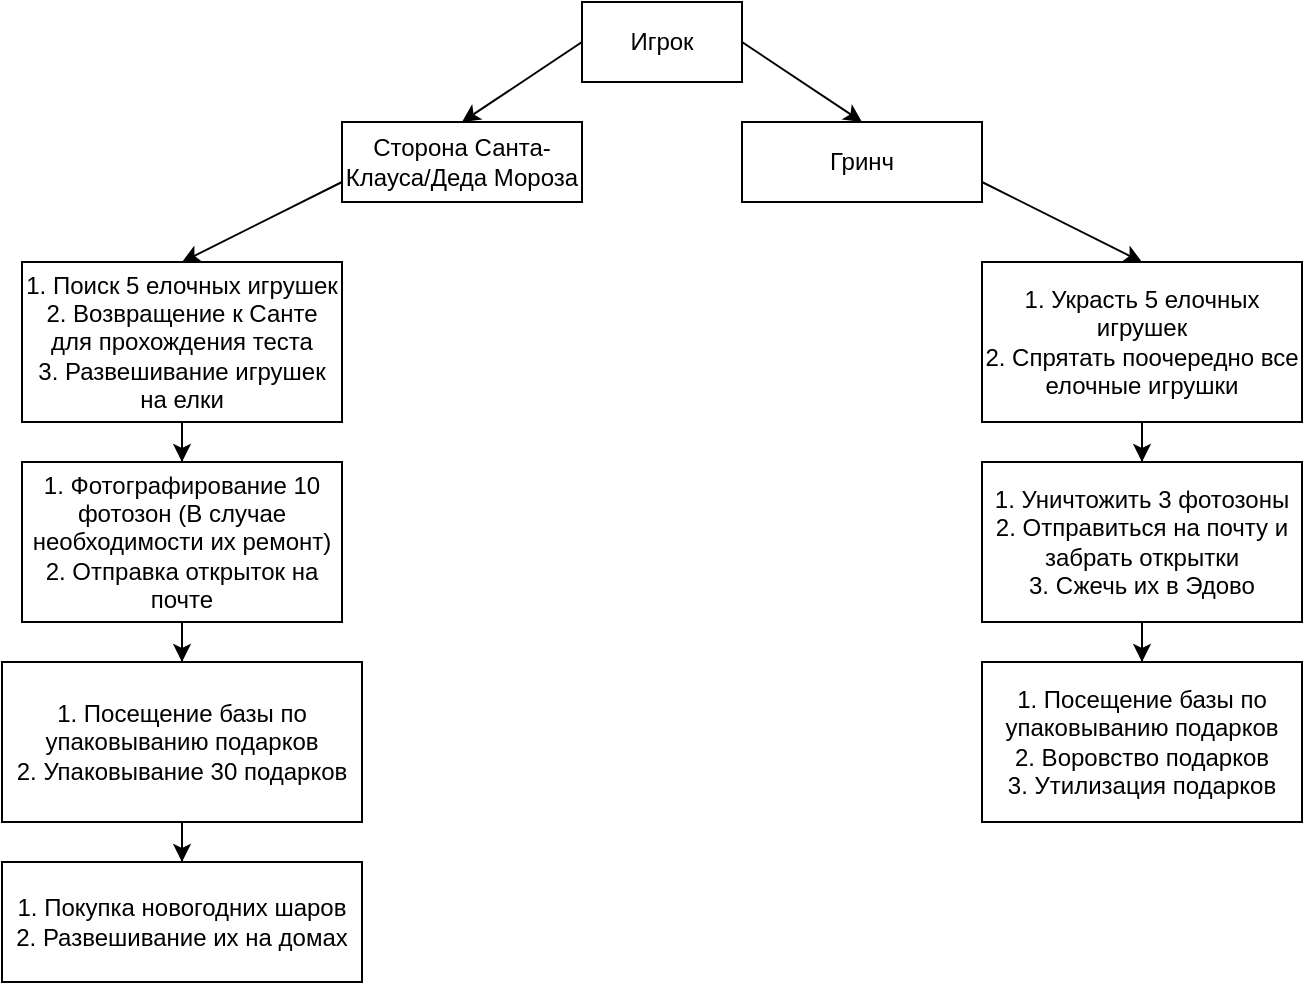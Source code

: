 <mxfile version="14.0.1" type="github"><diagram id="dvMvREgGdJZI3xQe4F_5" name="Page-1"><mxGraphModel dx="981" dy="486" grid="1" gridSize="10" guides="1" tooltips="1" connect="1" arrows="1" fold="1" page="1" pageScale="1" pageWidth="850" pageHeight="1100" math="0" shadow="0"><root><mxCell id="0"/><mxCell id="1" parent="0"/><mxCell id="u1FZ4RuDmFoGMgoN36QM-33" value="" style="endArrow=classic;html=1;exitX=1;exitY=0.75;exitDx=0;exitDy=0;" edge="1" parent="1" source="u1FZ4RuDmFoGMgoN36QM-2"><mxGeometry width="50" height="50" relative="1" as="geometry"><mxPoint x="600" y="140" as="sourcePoint"/><mxPoint x="680" y="140" as="targetPoint"/></mxGeometry></mxCell><mxCell id="u1FZ4RuDmFoGMgoN36QM-2" value="Гринч" style="rounded=0;whiteSpace=wrap;html=1;" vertex="1" parent="1"><mxGeometry x="480" y="70" width="120" height="40" as="geometry"/></mxCell><mxCell id="u1FZ4RuDmFoGMgoN36QM-3" value="Сторона Санта-Клауса/Деда Мороза" style="rounded=0;whiteSpace=wrap;html=1;" vertex="1" parent="1"><mxGeometry x="280" y="70" width="120" height="40" as="geometry"/></mxCell><mxCell id="u1FZ4RuDmFoGMgoN36QM-9" value="Игрок" style="rounded=0;whiteSpace=wrap;html=1;" vertex="1" parent="1"><mxGeometry x="400" y="10" width="80" height="40" as="geometry"/></mxCell><mxCell id="u1FZ4RuDmFoGMgoN36QM-17" style="edgeStyle=orthogonalEdgeStyle;rounded=0;orthogonalLoop=1;jettySize=auto;html=1;entryX=0.5;entryY=0;entryDx=0;entryDy=0;" edge="1" parent="1" source="u1FZ4RuDmFoGMgoN36QM-14" target="u1FZ4RuDmFoGMgoN36QM-16"><mxGeometry relative="1" as="geometry"/></mxCell><mxCell id="u1FZ4RuDmFoGMgoN36QM-14" value="1. Поиск 5 елочных игрушек&lt;br&gt;2. Возвращение к Санте для прохождения теста&lt;br&gt;3. Развешивание игрушек на елки" style="rounded=0;whiteSpace=wrap;html=1;" vertex="1" parent="1"><mxGeometry x="120" y="140" width="160" height="80" as="geometry"/></mxCell><mxCell id="u1FZ4RuDmFoGMgoN36QM-19" style="edgeStyle=orthogonalEdgeStyle;rounded=0;orthogonalLoop=1;jettySize=auto;html=1;entryX=0.5;entryY=0;entryDx=0;entryDy=0;" edge="1" parent="1" source="u1FZ4RuDmFoGMgoN36QM-16" target="u1FZ4RuDmFoGMgoN36QM-18"><mxGeometry relative="1" as="geometry"/></mxCell><mxCell id="u1FZ4RuDmFoGMgoN36QM-16" value="1. Фотографирование 10 фотозон (В случае необходимости их ремонт)&lt;br&gt;2. Отправка открыток на почте" style="rounded=0;whiteSpace=wrap;html=1;" vertex="1" parent="1"><mxGeometry x="120" y="240" width="160" height="80" as="geometry"/></mxCell><mxCell id="u1FZ4RuDmFoGMgoN36QM-21" style="edgeStyle=orthogonalEdgeStyle;rounded=0;orthogonalLoop=1;jettySize=auto;html=1;" edge="1" parent="1" source="u1FZ4RuDmFoGMgoN36QM-18" target="u1FZ4RuDmFoGMgoN36QM-20"><mxGeometry relative="1" as="geometry"/></mxCell><mxCell id="u1FZ4RuDmFoGMgoN36QM-18" value="1. Посещение базы по упаковыванию подарков&lt;br&gt;2. Упаковывание 30 подарков" style="rounded=0;whiteSpace=wrap;html=1;" vertex="1" parent="1"><mxGeometry x="110" y="340" width="180" height="80" as="geometry"/></mxCell><mxCell id="u1FZ4RuDmFoGMgoN36QM-20" value="1. Покупка новогодних шаров&lt;br&gt;2. Развешивание их на домах" style="rounded=0;whiteSpace=wrap;html=1;" vertex="1" parent="1"><mxGeometry x="110" y="440" width="180" height="60" as="geometry"/></mxCell><mxCell id="u1FZ4RuDmFoGMgoN36QM-38" style="edgeStyle=orthogonalEdgeStyle;rounded=0;orthogonalLoop=1;jettySize=auto;html=1;entryX=0.5;entryY=0;entryDx=0;entryDy=0;" edge="1" parent="1" source="u1FZ4RuDmFoGMgoN36QM-22" target="u1FZ4RuDmFoGMgoN36QM-37"><mxGeometry relative="1" as="geometry"/></mxCell><mxCell id="u1FZ4RuDmFoGMgoN36QM-22" value="1. Украсть 5 елочных игрушек&lt;br&gt;2. Спрятать поочередно все елочные игрушки" style="rounded=0;whiteSpace=wrap;html=1;" vertex="1" parent="1"><mxGeometry x="600" y="140" width="160" height="80" as="geometry"/></mxCell><mxCell id="u1FZ4RuDmFoGMgoN36QM-29" value="" style="endArrow=classic;html=1;entryX=0.5;entryY=0;entryDx=0;entryDy=0;exitX=0;exitY=0.75;exitDx=0;exitDy=0;" edge="1" parent="1" source="u1FZ4RuDmFoGMgoN36QM-3" target="u1FZ4RuDmFoGMgoN36QM-14"><mxGeometry width="50" height="50" relative="1" as="geometry"><mxPoint x="270" y="110" as="sourcePoint"/><mxPoint x="280" y="170" as="targetPoint"/></mxGeometry></mxCell><mxCell id="u1FZ4RuDmFoGMgoN36QM-31" value="" style="endArrow=classic;html=1;entryX=0.5;entryY=0;entryDx=0;entryDy=0;exitX=0;exitY=1;exitDx=0;exitDy=0;" edge="1" parent="1" target="u1FZ4RuDmFoGMgoN36QM-3"><mxGeometry width="50" height="50" relative="1" as="geometry"><mxPoint x="400" y="30" as="sourcePoint"/><mxPoint x="370" y="60" as="targetPoint"/></mxGeometry></mxCell><mxCell id="u1FZ4RuDmFoGMgoN36QM-36" value="" style="endArrow=classic;html=1;exitX=1;exitY=0.5;exitDx=0;exitDy=0;exitPerimeter=0;" edge="1" parent="1" source="u1FZ4RuDmFoGMgoN36QM-9"><mxGeometry width="50" height="50" relative="1" as="geometry"><mxPoint x="490" y="30" as="sourcePoint"/><mxPoint x="540" y="70" as="targetPoint"/></mxGeometry></mxCell><mxCell id="u1FZ4RuDmFoGMgoN36QM-40" value="" style="edgeStyle=orthogonalEdgeStyle;rounded=0;orthogonalLoop=1;jettySize=auto;html=1;" edge="1" parent="1" source="u1FZ4RuDmFoGMgoN36QM-37" target="u1FZ4RuDmFoGMgoN36QM-39"><mxGeometry relative="1" as="geometry"/></mxCell><mxCell id="u1FZ4RuDmFoGMgoN36QM-37" value="1. Уничтожить 3 фотозоны&lt;br&gt;2. Отправиться на почту и забрать открытки&lt;br&gt;3. Сжечь их в Эдово" style="rounded=0;whiteSpace=wrap;html=1;" vertex="1" parent="1"><mxGeometry x="600" y="240" width="160" height="80" as="geometry"/></mxCell><mxCell id="u1FZ4RuDmFoGMgoN36QM-39" value="1. Посещение базы по упаковыванию подарков&lt;br&gt;2. Воровство подарков&lt;br&gt;3. Утилизация подарков" style="rounded=0;whiteSpace=wrap;html=1;" vertex="1" parent="1"><mxGeometry x="600" y="340" width="160" height="80" as="geometry"/></mxCell></root></mxGraphModel></diagram></mxfile>